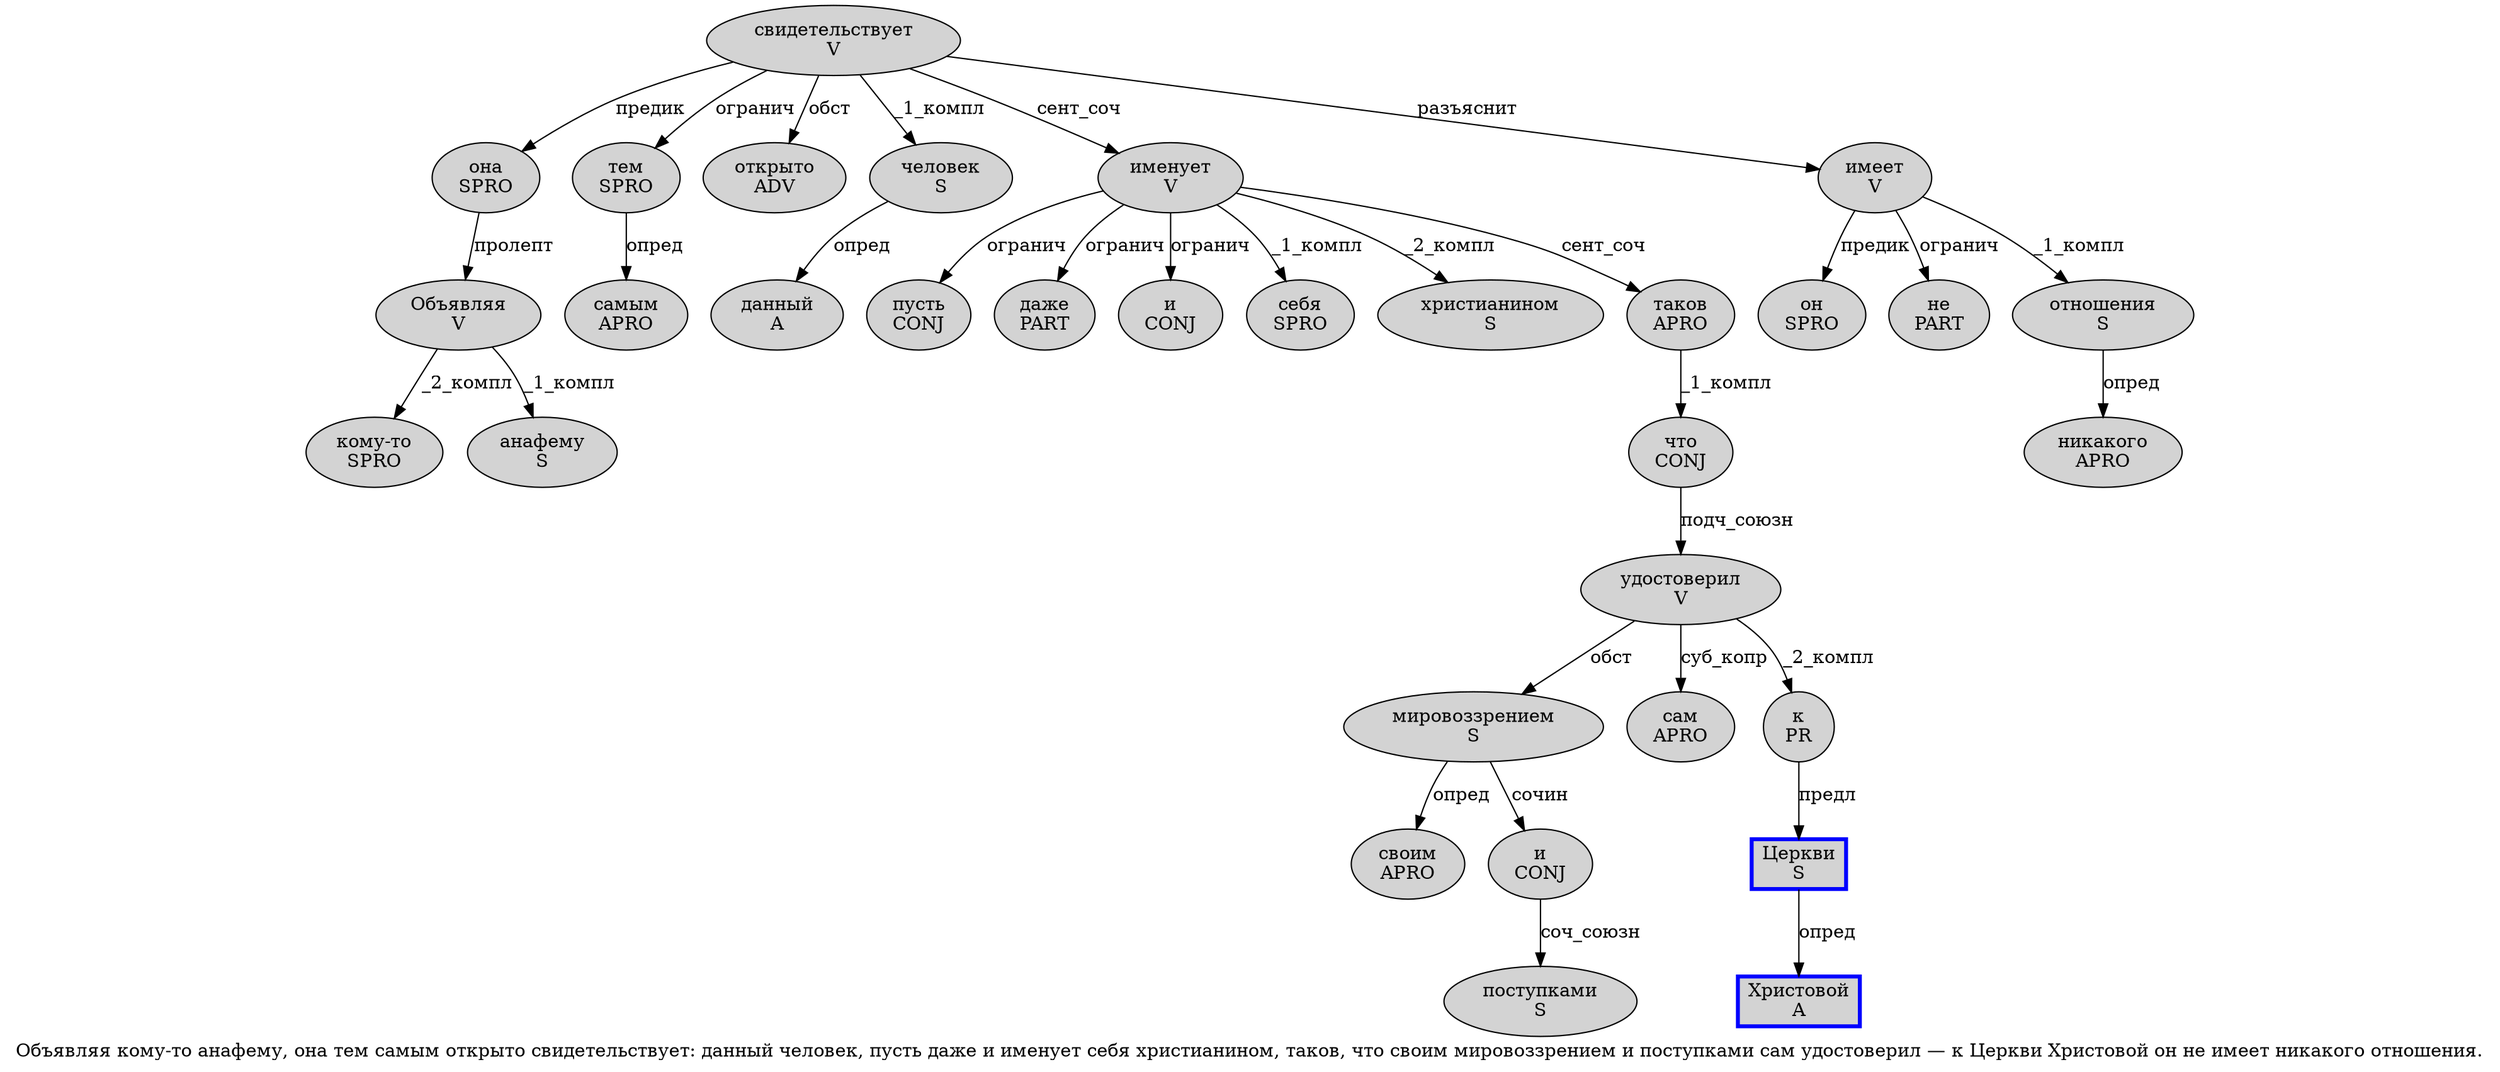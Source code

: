 digraph SENTENCE_1637 {
	graph [label="Объявляя кому-то анафему, она тем самым открыто свидетельствует: данный человек, пусть даже и именует себя христианином, таков, что своим мировоззрением и поступками сам удостоверил — к Церкви Христовой он не имеет никакого отношения."]
	node [style=filled]
		0 [label="Объявляя
V" color="" fillcolor=lightgray penwidth=1 shape=ellipse]
		1 [label="кому-то
SPRO" color="" fillcolor=lightgray penwidth=1 shape=ellipse]
		2 [label="анафему
S" color="" fillcolor=lightgray penwidth=1 shape=ellipse]
		4 [label="она
SPRO" color="" fillcolor=lightgray penwidth=1 shape=ellipse]
		5 [label="тем
SPRO" color="" fillcolor=lightgray penwidth=1 shape=ellipse]
		6 [label="самым
APRO" color="" fillcolor=lightgray penwidth=1 shape=ellipse]
		7 [label="открыто
ADV" color="" fillcolor=lightgray penwidth=1 shape=ellipse]
		8 [label="свидетельствует
V" color="" fillcolor=lightgray penwidth=1 shape=ellipse]
		10 [label="данный
A" color="" fillcolor=lightgray penwidth=1 shape=ellipse]
		11 [label="человек
S" color="" fillcolor=lightgray penwidth=1 shape=ellipse]
		13 [label="пусть
CONJ" color="" fillcolor=lightgray penwidth=1 shape=ellipse]
		14 [label="даже
PART" color="" fillcolor=lightgray penwidth=1 shape=ellipse]
		15 [label="и
CONJ" color="" fillcolor=lightgray penwidth=1 shape=ellipse]
		16 [label="именует
V" color="" fillcolor=lightgray penwidth=1 shape=ellipse]
		17 [label="себя
SPRO" color="" fillcolor=lightgray penwidth=1 shape=ellipse]
		18 [label="христианином
S" color="" fillcolor=lightgray penwidth=1 shape=ellipse]
		20 [label="таков
APRO" color="" fillcolor=lightgray penwidth=1 shape=ellipse]
		22 [label="что
CONJ" color="" fillcolor=lightgray penwidth=1 shape=ellipse]
		23 [label="своим
APRO" color="" fillcolor=lightgray penwidth=1 shape=ellipse]
		24 [label="мировоззрением
S" color="" fillcolor=lightgray penwidth=1 shape=ellipse]
		25 [label="и
CONJ" color="" fillcolor=lightgray penwidth=1 shape=ellipse]
		26 [label="поступками
S" color="" fillcolor=lightgray penwidth=1 shape=ellipse]
		27 [label="сам
APRO" color="" fillcolor=lightgray penwidth=1 shape=ellipse]
		28 [label="удостоверил
V" color="" fillcolor=lightgray penwidth=1 shape=ellipse]
		30 [label="к
PR" color="" fillcolor=lightgray penwidth=1 shape=ellipse]
		31 [label="Церкви
S" color=blue fillcolor=lightgray penwidth=3 shape=box]
		32 [label="Христовой
A" color=blue fillcolor=lightgray penwidth=3 shape=box]
		33 [label="он
SPRO" color="" fillcolor=lightgray penwidth=1 shape=ellipse]
		34 [label="не
PART" color="" fillcolor=lightgray penwidth=1 shape=ellipse]
		35 [label="имеет
V" color="" fillcolor=lightgray penwidth=1 shape=ellipse]
		36 [label="никакого
APRO" color="" fillcolor=lightgray penwidth=1 shape=ellipse]
		37 [label="отношения
S" color="" fillcolor=lightgray penwidth=1 shape=ellipse]
			28 -> 24 [label="обст"]
			28 -> 27 [label="суб_копр"]
			28 -> 30 [label="_2_компл"]
			20 -> 22 [label="_1_компл"]
			24 -> 23 [label="опред"]
			24 -> 25 [label="сочин"]
			4 -> 0 [label="пролепт"]
			0 -> 1 [label="_2_компл"]
			0 -> 2 [label="_1_компл"]
			8 -> 4 [label="предик"]
			8 -> 5 [label="огранич"]
			8 -> 7 [label="обст"]
			8 -> 11 [label="_1_компл"]
			8 -> 16 [label="сент_соч"]
			8 -> 35 [label="разъяснит"]
			22 -> 28 [label="подч_союзн"]
			37 -> 36 [label="опред"]
			25 -> 26 [label="соч_союзн"]
			5 -> 6 [label="опред"]
			31 -> 32 [label="опред"]
			35 -> 33 [label="предик"]
			35 -> 34 [label="огранич"]
			35 -> 37 [label="_1_компл"]
			11 -> 10 [label="опред"]
			16 -> 13 [label="огранич"]
			16 -> 14 [label="огранич"]
			16 -> 15 [label="огранич"]
			16 -> 17 [label="_1_компл"]
			16 -> 18 [label="_2_компл"]
			16 -> 20 [label="сент_соч"]
			30 -> 31 [label="предл"]
}